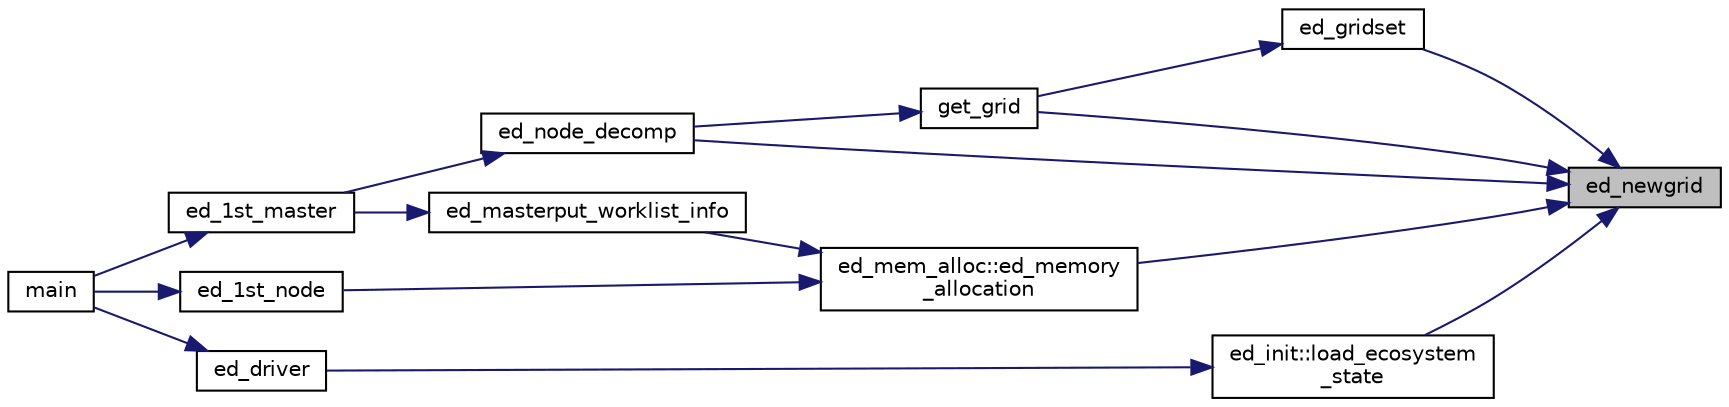 digraph "ed_newgrid"
{
 // LATEX_PDF_SIZE
  edge [fontname="Helvetica",fontsize="10",labelfontname="Helvetica",labelfontsize="10"];
  node [fontname="Helvetica",fontsize="10",shape=record];
  rankdir="RL";
  Node1 [label="ed_newgrid",height=0.2,width=0.4,color="black", fillcolor="grey75", style="filled", fontcolor="black",tooltip=" "];
  Node1 -> Node2 [dir="back",color="midnightblue",fontsize="10",style="solid"];
  Node2 [label="ed_gridset",height=0.2,width=0.4,color="black", fillcolor="white", style="filled",URL="$ed__grid_8f90.html#a634ac391a90a7bba5c99f2654da64652",tooltip=" "];
  Node2 -> Node3 [dir="back",color="midnightblue",fontsize="10",style="solid"];
  Node3 [label="get_grid",height=0.2,width=0.4,color="black", fillcolor="white", style="filled",URL="$ed__para__init_8f90.html#a68f1e6ff24b110af5116b415ee0cee92",tooltip=" "];
  Node3 -> Node4 [dir="back",color="midnightblue",fontsize="10",style="solid"];
  Node4 [label="ed_node_decomp",height=0.2,width=0.4,color="black", fillcolor="white", style="filled",URL="$ed__para__init_8f90.html#a7e154783bfabc64af7dcc857db4dffbb",tooltip=" "];
  Node4 -> Node5 [dir="back",color="midnightblue",fontsize="10",style="solid"];
  Node5 [label="ed_1st_master",height=0.2,width=0.4,color="black", fillcolor="white", style="filled",URL="$ed__1st_8_f90.html#a210220ea32a2360ac21ce627205a9316",tooltip=" "];
  Node5 -> Node6 [dir="back",color="midnightblue",fontsize="10",style="solid"];
  Node6 [label="main",height=0.2,width=0.4,color="black", fillcolor="white", style="filled",URL="$edmain_8_f90.html#a8ec2266d83cd6c0b762cbcbc92c0af3d",tooltip=" "];
  Node1 -> Node7 [dir="back",color="midnightblue",fontsize="10",style="solid"];
  Node7 [label="ed_mem_alloc::ed_memory\l_allocation",height=0.2,width=0.4,color="black", fillcolor="white", style="filled",URL="$namespaceed__mem__alloc.html#a410d759cf4e13ea20ace04982d91d9bb",tooltip=" "];
  Node7 -> Node8 [dir="back",color="midnightblue",fontsize="10",style="solid"];
  Node8 [label="ed_1st_node",height=0.2,width=0.4,color="black", fillcolor="white", style="filled",URL="$ed__1st_8_f90.html#a88c7eafef7545a0e8343dd5a148f8320",tooltip=" "];
  Node8 -> Node6 [dir="back",color="midnightblue",fontsize="10",style="solid"];
  Node7 -> Node9 [dir="back",color="midnightblue",fontsize="10",style="solid"];
  Node9 [label="ed_masterput_worklist_info",height=0.2,width=0.4,color="black", fillcolor="white", style="filled",URL="$ed__mpass__init_8_f90.html#a92ea90e711dba589f46d6e84f21526c8",tooltip=" "];
  Node9 -> Node5 [dir="back",color="midnightblue",fontsize="10",style="solid"];
  Node1 -> Node4 [dir="back",color="midnightblue",fontsize="10",style="solid"];
  Node1 -> Node3 [dir="back",color="midnightblue",fontsize="10",style="solid"];
  Node1 -> Node10 [dir="back",color="midnightblue",fontsize="10",style="solid"];
  Node10 [label="ed_init::load_ecosystem\l_state",height=0.2,width=0.4,color="black", fillcolor="white", style="filled",URL="$namespaceed__init.html#a8181c9f2a37fc0800a7579090f3b3ed0",tooltip=" "];
  Node10 -> Node11 [dir="back",color="midnightblue",fontsize="10",style="solid"];
  Node11 [label="ed_driver",height=0.2,width=0.4,color="black", fillcolor="white", style="filled",URL="$ed__driver_8_f90.html#a5706bd8bee60960fe8166de1870e47da",tooltip=" "];
  Node11 -> Node6 [dir="back",color="midnightblue",fontsize="10",style="solid"];
}
